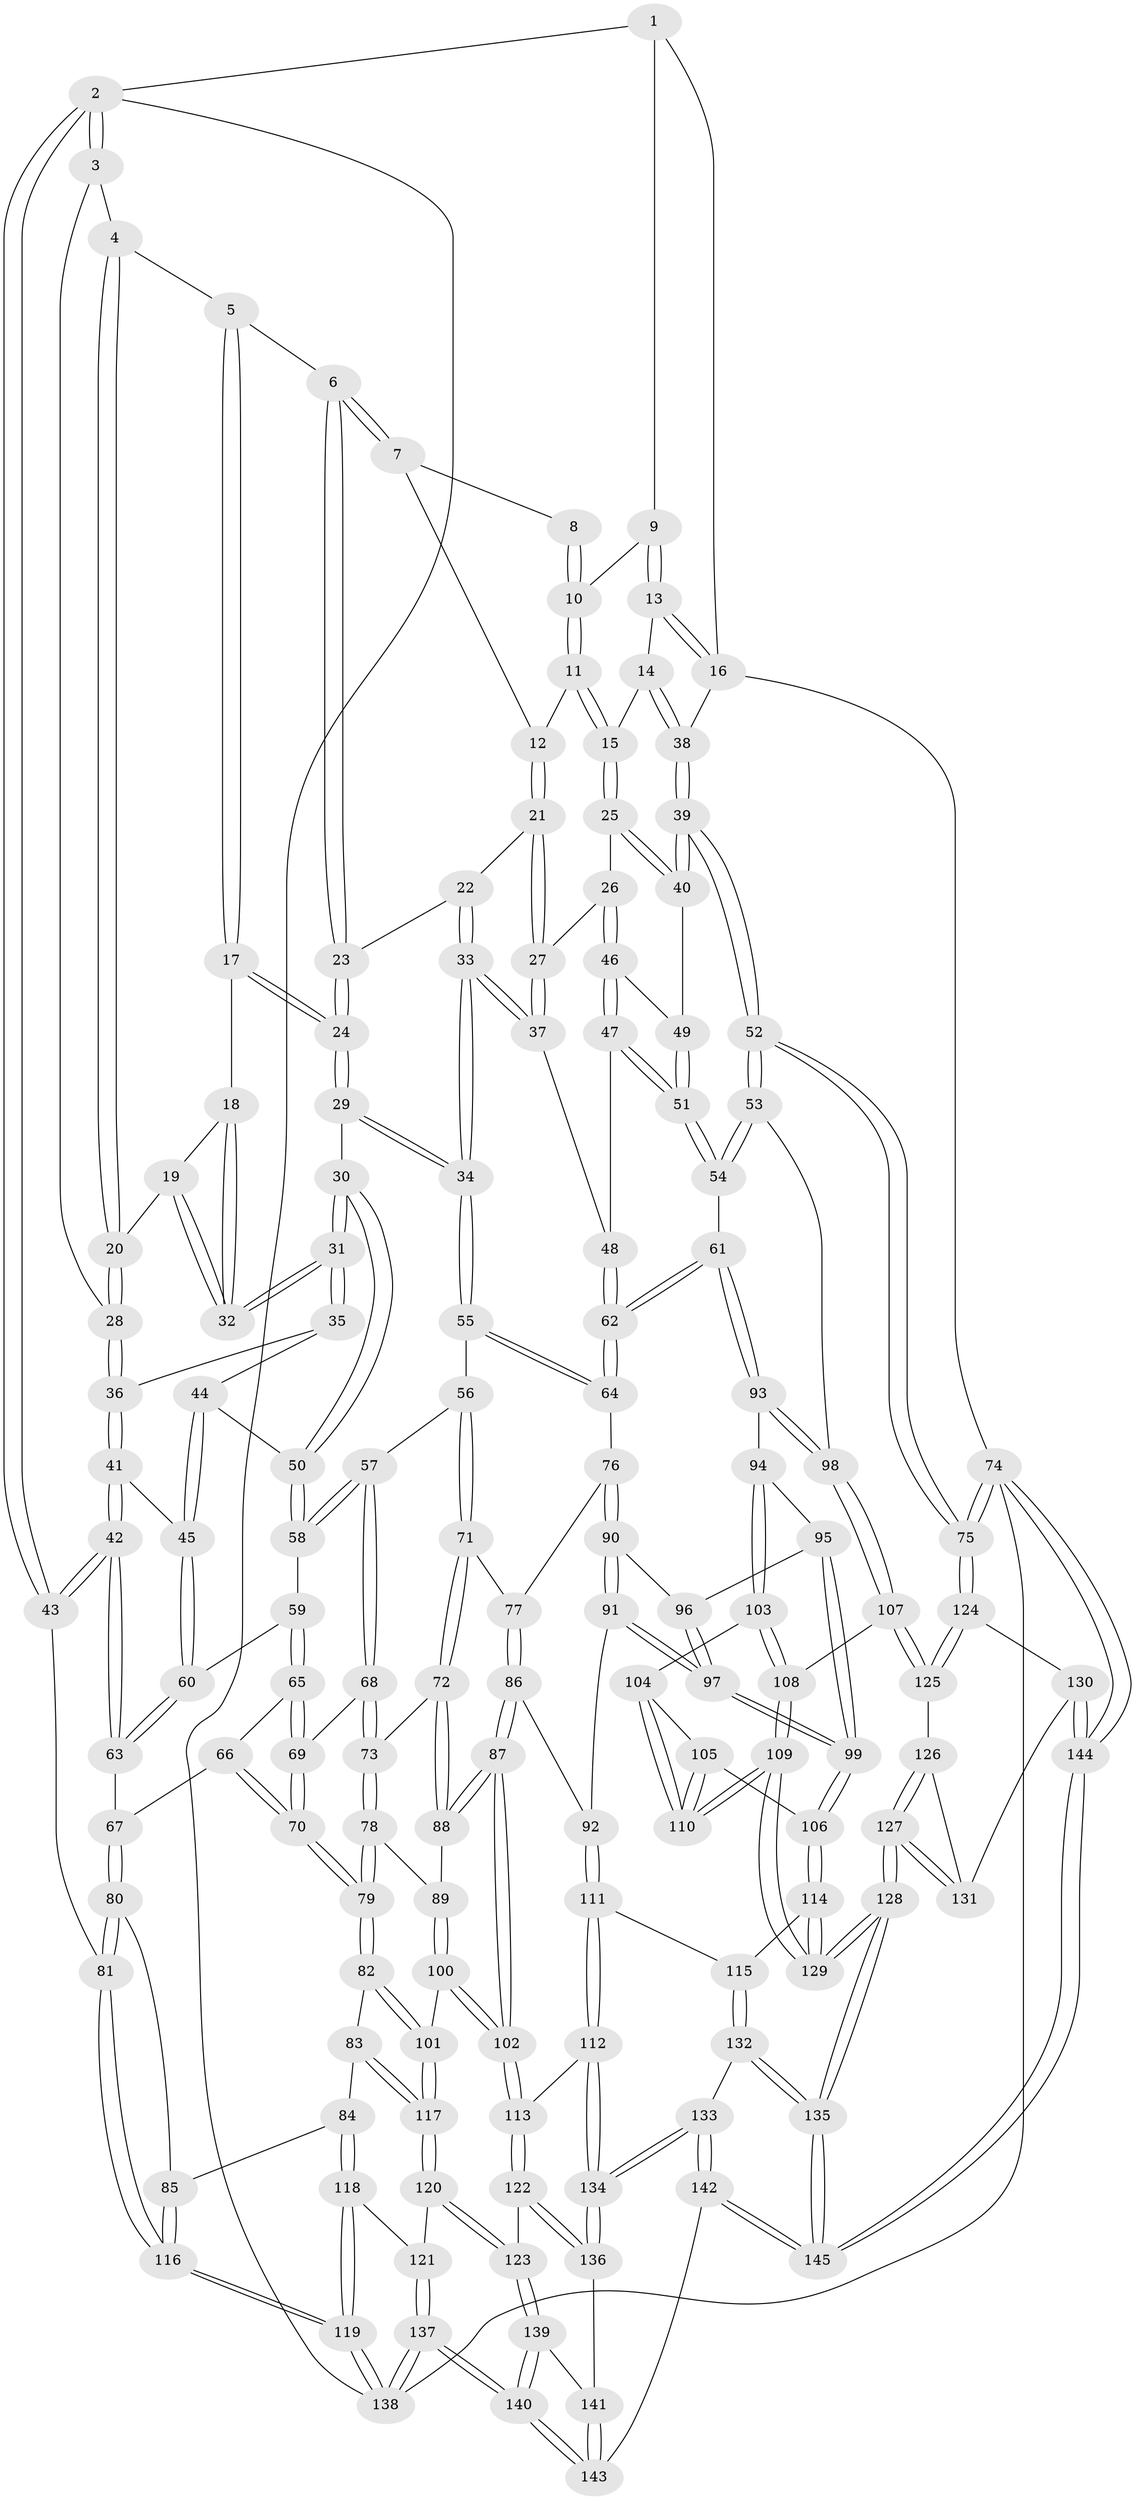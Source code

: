 // coarse degree distribution, {3: 0.10891089108910891, 6: 0.1188118811881188, 5: 0.3069306930693069, 4: 0.45544554455445546, 2: 0.009900990099009901}
// Generated by graph-tools (version 1.1) at 2025/24/03/03/25 07:24:38]
// undirected, 145 vertices, 359 edges
graph export_dot {
graph [start="1"]
  node [color=gray90,style=filled];
  1 [pos="+0.8340368020153835+0"];
  2 [pos="+0+0"];
  3 [pos="+0+0"];
  4 [pos="+0.33316382467828265+0"];
  5 [pos="+0.44216624719082914+0"];
  6 [pos="+0.5018738291144117+0"];
  7 [pos="+0.6618553571162992+0"];
  8 [pos="+0.80686796752143+0"];
  9 [pos="+1+0.07201727345061046"];
  10 [pos="+0.8421477580237248+0"];
  11 [pos="+0.8406374202794168+0.048525157458521005"];
  12 [pos="+0.7300708365527488+0.10292164873975393"];
  13 [pos="+1+0.07490291054401549"];
  14 [pos="+0.8849430923249445+0.15859558930514037"];
  15 [pos="+0.8784109079735609+0.15937642810972782"];
  16 [pos="+1+0.08185379295075497"];
  17 [pos="+0.35322547921678576+0.06969021734797501"];
  18 [pos="+0.3342124001707781+0.09190302154285447"];
  19 [pos="+0.24073197540416436+0.13538028188733148"];
  20 [pos="+0.21673393909952304+0.13716837450332314"];
  21 [pos="+0.6947202149869723+0.14374051679388594"];
  22 [pos="+0.5478311257204973+0.042809402761622865"];
  23 [pos="+0.5429107178170779+0.03215044486644043"];
  24 [pos="+0.4116354685637809+0.19445087468309552"];
  25 [pos="+0.8696414252913941+0.1744203311371269"];
  26 [pos="+0.7864065222675588+0.21749202925357417"];
  27 [pos="+0.7162243148054969+0.19815378853403726"];
  28 [pos="+0.15600209460706385+0.15695212102855563"];
  29 [pos="+0.39553284802425864+0.3077655117269401"];
  30 [pos="+0.3873842246205814+0.3086685468046207"];
  31 [pos="+0.34185458941728314+0.2554339120028571"];
  32 [pos="+0.3321341467388702+0.2259265120244505"];
  33 [pos="+0.5428961730304775+0.3352447376433526"];
  34 [pos="+0.5335974648284574+0.3410346597835774"];
  35 [pos="+0.17592927819979656+0.20495911165849978"];
  36 [pos="+0.15060836710536668+0.18174311078733327"];
  37 [pos="+0.5640215381321322+0.3335385907085938"];
  38 [pos="+1+0.27998725852076745"];
  39 [pos="+1+0.3917701655541656"];
  40 [pos="+0.9255703671213051+0.2995795669306613"];
  41 [pos="+0+0.3178689089843344"];
  42 [pos="+0+0.34879918448349134"];
  43 [pos="+0+0.3455812574705896"];
  44 [pos="+0.22064381352920956+0.30285191882818596"];
  45 [pos="+0.12555585478056572+0.3777100486776243"];
  46 [pos="+0.7883608374421827+0.2815519541195218"];
  47 [pos="+0.7484581966659646+0.3720222944048711"];
  48 [pos="+0.6803548571815182+0.3796929957789763"];
  49 [pos="+0.8819565940519849+0.33368752393213663"];
  50 [pos="+0.33806795054406813+0.3475590063128948"];
  51 [pos="+0.841424000374367+0.43491192714259835"];
  52 [pos="+1+0.5492889151081398"];
  53 [pos="+1+0.5569430346267096"];
  54 [pos="+0.8576490613449331+0.4691285366301569"];
  55 [pos="+0.5221969429610913+0.4877133075900207"];
  56 [pos="+0.4103891159064783+0.5126272994664034"];
  57 [pos="+0.3308294462703181+0.4690303237174308"];
  58 [pos="+0.3204051686292513+0.3779780118194718"];
  59 [pos="+0.18511137432403638+0.43105697980327684"];
  60 [pos="+0.1689997590274925+0.42214962692860003"];
  61 [pos="+0.73690672861659+0.5719749850291692"];
  62 [pos="+0.7119028593955913+0.5502822453313433"];
  63 [pos="+0.06441566842651539+0.5364228548837076"];
  64 [pos="+0.5323327123104582+0.5119828357351403"];
  65 [pos="+0.18623402205843886+0.4361543155960236"];
  66 [pos="+0.1630773866327349+0.5183004037740594"];
  67 [pos="+0.07348008112118196+0.5502863020765053"];
  68 [pos="+0.2810806279683866+0.5436590683229645"];
  69 [pos="+0.2685214226911212+0.5439310353241116"];
  70 [pos="+0.20834580053006693+0.5844169310287181"];
  71 [pos="+0.3732996686525501+0.5806263204104006"];
  72 [pos="+0.3636603933676238+0.5869464609551096"];
  73 [pos="+0.3119361223166859+0.576437798596425"];
  74 [pos="+1+1"];
  75 [pos="+1+0.7880375200304836"];
  76 [pos="+0.5303024030421876+0.5290394011449749"];
  77 [pos="+0.4402444135163671+0.599689729688665"];
  78 [pos="+0.2929302192699731+0.6564032248828627"];
  79 [pos="+0.17019516657169118+0.6525589405245621"];
  80 [pos="+0.08463350545140594+0.6036814993200379"];
  81 [pos="+0+0.674061509490067"];
  82 [pos="+0.1617258260945652+0.6593267437689715"];
  83 [pos="+0.15081108951639383+0.6646056965622645"];
  84 [pos="+0.1363955852537128+0.664758301928312"];
  85 [pos="+0.12279915198133119+0.652783098353729"];
  86 [pos="+0.4296959519680682+0.6808869192963776"];
  87 [pos="+0.41629010396392446+0.6857322112660619"];
  88 [pos="+0.38136440556166756+0.6632143098711643"];
  89 [pos="+0.3108671011880694+0.677700121968104"];
  90 [pos="+0.5411280790978417+0.587517532097408"];
  91 [pos="+0.5215952076783431+0.6341438565461245"];
  92 [pos="+0.48872811349100126+0.6854487212772146"];
  93 [pos="+0.7384884459784422+0.6101031770888512"];
  94 [pos="+0.726510441720979+0.6234091422749715"];
  95 [pos="+0.6646063180731915+0.6521280680390233"];
  96 [pos="+0.5601884759710937+0.602142408977994"];
  97 [pos="+0.598323553305293+0.709551696823596"];
  98 [pos="+0.88309469802705+0.6985358005212047"];
  99 [pos="+0.6102432462956469+0.729786529309912"];
  100 [pos="+0.2995910647376495+0.7435924707495628"];
  101 [pos="+0.29909300912107284+0.7438227532643586"];
  102 [pos="+0.3865187110351+0.776972347478737"];
  103 [pos="+0.7253248935836639+0.7020101002527731"];
  104 [pos="+0.7237862296723745+0.7103389293496931"];
  105 [pos="+0.6433860069637344+0.768103196562496"];
  106 [pos="+0.5990194160590816+0.766398392477713"];
  107 [pos="+0.8670718380731319+0.7531748281785882"];
  108 [pos="+0.8230452420306176+0.7699489061821397"];
  109 [pos="+0.7510863420570772+0.8061909695700984"];
  110 [pos="+0.7414774295237295+0.7973404312818914"];
  111 [pos="+0.5549381380036441+0.7904808164863457"];
  112 [pos="+0.47540823657991577+0.8315568830548864"];
  113 [pos="+0.4027599962960611+0.8152797274653216"];
  114 [pos="+0.5818831182551802+0.7818652365005879"];
  115 [pos="+0.5565101698923466+0.7906165880974587"];
  116 [pos="+0+0.7347215272131272"];
  117 [pos="+0.2281395038471728+0.8215538443508252"];
  118 [pos="+0.042334152480402586+0.8061951468145145"];
  119 [pos="+0+1"];
  120 [pos="+0.22607387547782218+0.8339505990151908"];
  121 [pos="+0.22490531501220712+0.8351991875452381"];
  122 [pos="+0.3709271460644955+0.8491725421261592"];
  123 [pos="+0.35319506955899904+0.8668220340369329"];
  124 [pos="+0.9379450977598782+0.8410211725052967"];
  125 [pos="+0.878082664958276+0.7803716552802643"];
  126 [pos="+0.8472480440600454+0.8526169262565396"];
  127 [pos="+0.7498542038267688+0.9519212954651496"];
  128 [pos="+0.7358966693228652+0.9594669987160888"];
  129 [pos="+0.7293773862413164+0.9233376262903673"];
  130 [pos="+0.9249083649019142+0.9158062776182208"];
  131 [pos="+0.8945345347167233+0.9150597511452859"];
  132 [pos="+0.5784755870516697+0.8835461004909648"];
  133 [pos="+0.4811886536291024+0.9295706411339653"];
  134 [pos="+0.47916365418992174+0.9259958850232162"];
  135 [pos="+0.6731324121014962+1"];
  136 [pos="+0.43994625070830484+0.9301793979859684"];
  137 [pos="+0.11750947665641871+1"];
  138 [pos="+0+1"];
  139 [pos="+0.3519354888712849+0.91925983829781"];
  140 [pos="+0.18637685418493705+1"];
  141 [pos="+0.4191543953554157+0.9339565708947403"];
  142 [pos="+0.6090753571241624+1"];
  143 [pos="+0.37822209603807116+1"];
  144 [pos="+1+1"];
  145 [pos="+0.6662094046767949+1"];
  1 -- 2;
  1 -- 9;
  1 -- 16;
  2 -- 3;
  2 -- 3;
  2 -- 43;
  2 -- 43;
  2 -- 138;
  3 -- 4;
  3 -- 28;
  4 -- 5;
  4 -- 20;
  4 -- 20;
  5 -- 6;
  5 -- 17;
  5 -- 17;
  6 -- 7;
  6 -- 7;
  6 -- 23;
  6 -- 23;
  7 -- 8;
  7 -- 12;
  8 -- 10;
  8 -- 10;
  9 -- 10;
  9 -- 13;
  9 -- 13;
  10 -- 11;
  10 -- 11;
  11 -- 12;
  11 -- 15;
  11 -- 15;
  12 -- 21;
  12 -- 21;
  13 -- 14;
  13 -- 16;
  13 -- 16;
  14 -- 15;
  14 -- 38;
  14 -- 38;
  15 -- 25;
  15 -- 25;
  16 -- 38;
  16 -- 74;
  17 -- 18;
  17 -- 24;
  17 -- 24;
  18 -- 19;
  18 -- 32;
  18 -- 32;
  19 -- 20;
  19 -- 32;
  19 -- 32;
  20 -- 28;
  20 -- 28;
  21 -- 22;
  21 -- 27;
  21 -- 27;
  22 -- 23;
  22 -- 33;
  22 -- 33;
  23 -- 24;
  23 -- 24;
  24 -- 29;
  24 -- 29;
  25 -- 26;
  25 -- 40;
  25 -- 40;
  26 -- 27;
  26 -- 46;
  26 -- 46;
  27 -- 37;
  27 -- 37;
  28 -- 36;
  28 -- 36;
  29 -- 30;
  29 -- 34;
  29 -- 34;
  30 -- 31;
  30 -- 31;
  30 -- 50;
  30 -- 50;
  31 -- 32;
  31 -- 32;
  31 -- 35;
  31 -- 35;
  33 -- 34;
  33 -- 34;
  33 -- 37;
  33 -- 37;
  34 -- 55;
  34 -- 55;
  35 -- 36;
  35 -- 44;
  36 -- 41;
  36 -- 41;
  37 -- 48;
  38 -- 39;
  38 -- 39;
  39 -- 40;
  39 -- 40;
  39 -- 52;
  39 -- 52;
  40 -- 49;
  41 -- 42;
  41 -- 42;
  41 -- 45;
  42 -- 43;
  42 -- 43;
  42 -- 63;
  42 -- 63;
  43 -- 81;
  44 -- 45;
  44 -- 45;
  44 -- 50;
  45 -- 60;
  45 -- 60;
  46 -- 47;
  46 -- 47;
  46 -- 49;
  47 -- 48;
  47 -- 51;
  47 -- 51;
  48 -- 62;
  48 -- 62;
  49 -- 51;
  49 -- 51;
  50 -- 58;
  50 -- 58;
  51 -- 54;
  51 -- 54;
  52 -- 53;
  52 -- 53;
  52 -- 75;
  52 -- 75;
  53 -- 54;
  53 -- 54;
  53 -- 98;
  54 -- 61;
  55 -- 56;
  55 -- 64;
  55 -- 64;
  56 -- 57;
  56 -- 71;
  56 -- 71;
  57 -- 58;
  57 -- 58;
  57 -- 68;
  57 -- 68;
  58 -- 59;
  59 -- 60;
  59 -- 65;
  59 -- 65;
  60 -- 63;
  60 -- 63;
  61 -- 62;
  61 -- 62;
  61 -- 93;
  61 -- 93;
  62 -- 64;
  62 -- 64;
  63 -- 67;
  64 -- 76;
  65 -- 66;
  65 -- 69;
  65 -- 69;
  66 -- 67;
  66 -- 70;
  66 -- 70;
  67 -- 80;
  67 -- 80;
  68 -- 69;
  68 -- 73;
  68 -- 73;
  69 -- 70;
  69 -- 70;
  70 -- 79;
  70 -- 79;
  71 -- 72;
  71 -- 72;
  71 -- 77;
  72 -- 73;
  72 -- 88;
  72 -- 88;
  73 -- 78;
  73 -- 78;
  74 -- 75;
  74 -- 75;
  74 -- 144;
  74 -- 144;
  74 -- 138;
  75 -- 124;
  75 -- 124;
  76 -- 77;
  76 -- 90;
  76 -- 90;
  77 -- 86;
  77 -- 86;
  78 -- 79;
  78 -- 79;
  78 -- 89;
  79 -- 82;
  79 -- 82;
  80 -- 81;
  80 -- 81;
  80 -- 85;
  81 -- 116;
  81 -- 116;
  82 -- 83;
  82 -- 101;
  82 -- 101;
  83 -- 84;
  83 -- 117;
  83 -- 117;
  84 -- 85;
  84 -- 118;
  84 -- 118;
  85 -- 116;
  85 -- 116;
  86 -- 87;
  86 -- 87;
  86 -- 92;
  87 -- 88;
  87 -- 88;
  87 -- 102;
  87 -- 102;
  88 -- 89;
  89 -- 100;
  89 -- 100;
  90 -- 91;
  90 -- 91;
  90 -- 96;
  91 -- 92;
  91 -- 97;
  91 -- 97;
  92 -- 111;
  92 -- 111;
  93 -- 94;
  93 -- 98;
  93 -- 98;
  94 -- 95;
  94 -- 103;
  94 -- 103;
  95 -- 96;
  95 -- 99;
  95 -- 99;
  96 -- 97;
  96 -- 97;
  97 -- 99;
  97 -- 99;
  98 -- 107;
  98 -- 107;
  99 -- 106;
  99 -- 106;
  100 -- 101;
  100 -- 102;
  100 -- 102;
  101 -- 117;
  101 -- 117;
  102 -- 113;
  102 -- 113;
  103 -- 104;
  103 -- 108;
  103 -- 108;
  104 -- 105;
  104 -- 110;
  104 -- 110;
  105 -- 106;
  105 -- 110;
  105 -- 110;
  106 -- 114;
  106 -- 114;
  107 -- 108;
  107 -- 125;
  107 -- 125;
  108 -- 109;
  108 -- 109;
  109 -- 110;
  109 -- 110;
  109 -- 129;
  109 -- 129;
  111 -- 112;
  111 -- 112;
  111 -- 115;
  112 -- 113;
  112 -- 134;
  112 -- 134;
  113 -- 122;
  113 -- 122;
  114 -- 115;
  114 -- 129;
  114 -- 129;
  115 -- 132;
  115 -- 132;
  116 -- 119;
  116 -- 119;
  117 -- 120;
  117 -- 120;
  118 -- 119;
  118 -- 119;
  118 -- 121;
  119 -- 138;
  119 -- 138;
  120 -- 121;
  120 -- 123;
  120 -- 123;
  121 -- 137;
  121 -- 137;
  122 -- 123;
  122 -- 136;
  122 -- 136;
  123 -- 139;
  123 -- 139;
  124 -- 125;
  124 -- 125;
  124 -- 130;
  125 -- 126;
  126 -- 127;
  126 -- 127;
  126 -- 131;
  127 -- 128;
  127 -- 128;
  127 -- 131;
  127 -- 131;
  128 -- 129;
  128 -- 129;
  128 -- 135;
  128 -- 135;
  130 -- 131;
  130 -- 144;
  130 -- 144;
  132 -- 133;
  132 -- 135;
  132 -- 135;
  133 -- 134;
  133 -- 134;
  133 -- 142;
  133 -- 142;
  134 -- 136;
  134 -- 136;
  135 -- 145;
  135 -- 145;
  136 -- 141;
  137 -- 138;
  137 -- 138;
  137 -- 140;
  137 -- 140;
  139 -- 140;
  139 -- 140;
  139 -- 141;
  140 -- 143;
  140 -- 143;
  141 -- 143;
  141 -- 143;
  142 -- 143;
  142 -- 145;
  142 -- 145;
  144 -- 145;
  144 -- 145;
}
